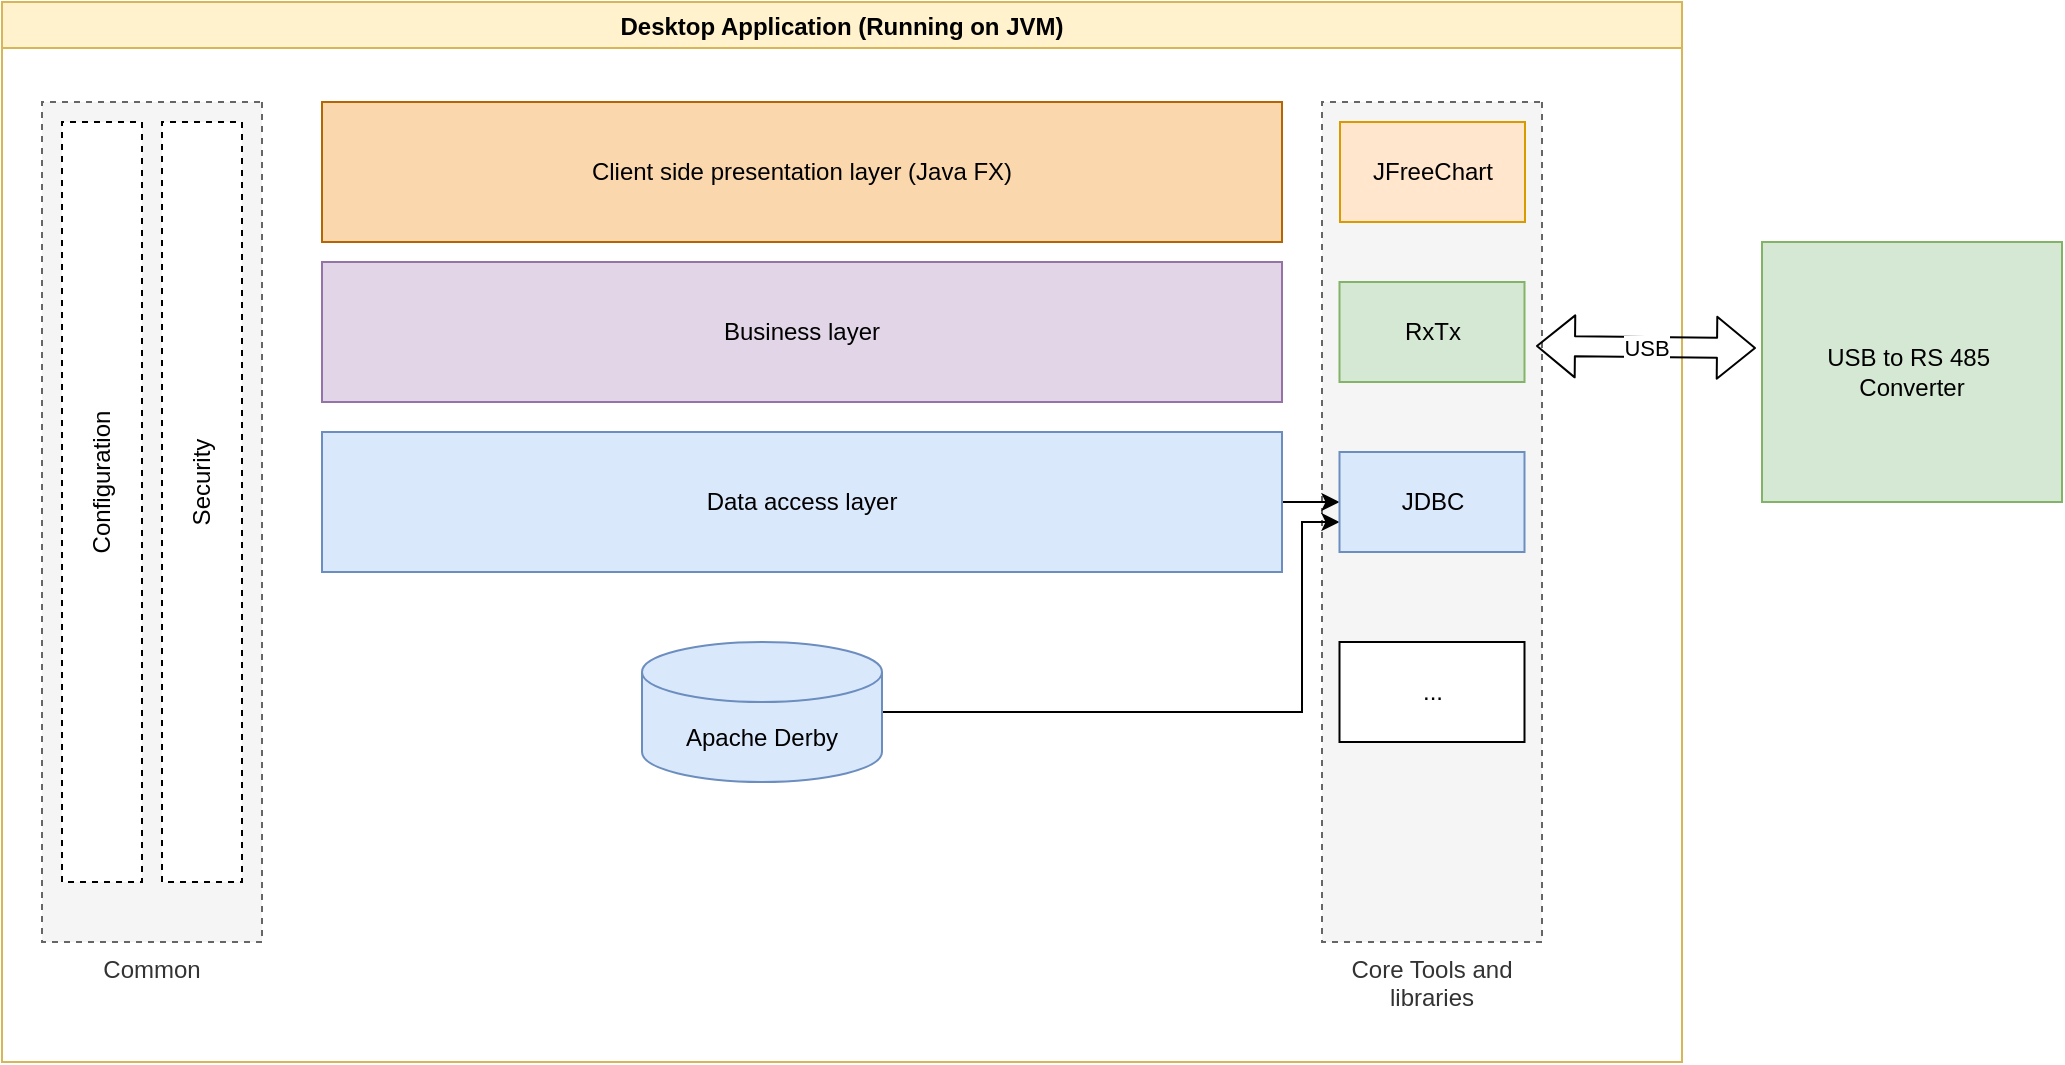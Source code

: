 <mxfile version="19.0.2" type="github">
  <diagram id="uh9RDAnAYKcgA94pklKC" name="Page-1">
    <mxGraphModel dx="1122" dy="717" grid="1" gridSize="10" guides="1" tooltips="1" connect="1" arrows="1" fold="1" page="1" pageScale="1" pageWidth="827" pageHeight="1169" math="0" shadow="0">
      <root>
        <mxCell id="0" />
        <mxCell id="1" parent="0" />
        <mxCell id="hXvUmQjYD1PksgbsvmQn-1" value="Desktop Application (Running on JVM)" style="swimlane;fillColor=#fff2cc;strokeColor=#d6b656;" vertex="1" parent="1">
          <mxGeometry x="100" y="100" width="840" height="530" as="geometry">
            <mxRectangle x="80" y="190" width="150" height="23" as="alternateBounds" />
          </mxGeometry>
        </mxCell>
        <mxCell id="hXvUmQjYD1PksgbsvmQn-9" value="Core Tools and libraries" style="rounded=0;whiteSpace=wrap;html=1;fillColor=#f5f5f5;dashed=1;labelPosition=center;verticalLabelPosition=bottom;align=center;verticalAlign=top;fontColor=#333333;strokeColor=#666666;direction=south;" vertex="1" parent="hXvUmQjYD1PksgbsvmQn-1">
          <mxGeometry x="660" y="50" width="110" height="420" as="geometry" />
        </mxCell>
        <mxCell id="hXvUmQjYD1PksgbsvmQn-17" value="" style="edgeStyle=orthogonalEdgeStyle;rounded=0;orthogonalLoop=1;jettySize=auto;html=1;" edge="1" parent="hXvUmQjYD1PksgbsvmQn-1" source="hXvUmQjYD1PksgbsvmQn-4" target="hXvUmQjYD1PksgbsvmQn-39">
          <mxGeometry relative="1" as="geometry">
            <mxPoint x="545" y="369" as="targetPoint" />
            <Array as="points">
              <mxPoint x="650" y="355" />
              <mxPoint x="650" y="260" />
            </Array>
          </mxGeometry>
        </mxCell>
        <mxCell id="hXvUmQjYD1PksgbsvmQn-4" value="Apache Derby" style="shape=cylinder3;whiteSpace=wrap;html=1;boundedLbl=1;backgroundOutline=1;size=15;fillColor=#dae8fc;strokeColor=#6c8ebf;" vertex="1" parent="hXvUmQjYD1PksgbsvmQn-1">
          <mxGeometry x="320" y="320" width="120" height="70" as="geometry" />
        </mxCell>
        <mxCell id="hXvUmQjYD1PksgbsvmQn-7" value="JFreeChart" style="rounded=0;whiteSpace=wrap;html=1;fillColor=#ffe6cc;strokeColor=#d79b00;" vertex="1" parent="hXvUmQjYD1PksgbsvmQn-1">
          <mxGeometry x="669" y="60" width="92.5" height="50" as="geometry" />
        </mxCell>
        <mxCell id="hXvUmQjYD1PksgbsvmQn-14" value="Client side presentation layer (Java FX)" style="rounded=0;whiteSpace=wrap;html=1;fillColor=#fad7ac;strokeColor=#b46504;" vertex="1" parent="hXvUmQjYD1PksgbsvmQn-1">
          <mxGeometry x="160" y="50" width="480" height="70" as="geometry" />
        </mxCell>
        <mxCell id="hXvUmQjYD1PksgbsvmQn-15" value="Business layer" style="rounded=0;whiteSpace=wrap;html=1;fillColor=#e1d5e7;strokeColor=#9673a6;" vertex="1" parent="hXvUmQjYD1PksgbsvmQn-1">
          <mxGeometry x="160" y="130" width="480" height="70" as="geometry" />
        </mxCell>
        <mxCell id="hXvUmQjYD1PksgbsvmQn-41" value="" style="edgeStyle=orthogonalEdgeStyle;curved=0;rounded=1;sketch=0;orthogonalLoop=1;jettySize=auto;html=1;" edge="1" parent="hXvUmQjYD1PksgbsvmQn-1" source="hXvUmQjYD1PksgbsvmQn-34" target="hXvUmQjYD1PksgbsvmQn-39">
          <mxGeometry relative="1" as="geometry" />
        </mxCell>
        <mxCell id="hXvUmQjYD1PksgbsvmQn-34" value="Data access layer" style="rounded=0;whiteSpace=wrap;html=1;fillColor=#dae8fc;strokeColor=#6c8ebf;" vertex="1" parent="hXvUmQjYD1PksgbsvmQn-1">
          <mxGeometry x="160" y="215" width="480" height="70" as="geometry" />
        </mxCell>
        <mxCell id="hXvUmQjYD1PksgbsvmQn-37" value="RxTx" style="rounded=0;whiteSpace=wrap;html=1;fillColor=#d5e8d4;strokeColor=#82b366;" vertex="1" parent="hXvUmQjYD1PksgbsvmQn-1">
          <mxGeometry x="668.75" y="140" width="92.5" height="50" as="geometry" />
        </mxCell>
        <mxCell id="hXvUmQjYD1PksgbsvmQn-39" value="JDBC" style="rounded=0;whiteSpace=wrap;html=1;fillColor=#dae8fc;strokeColor=#6c8ebf;" vertex="1" parent="hXvUmQjYD1PksgbsvmQn-1">
          <mxGeometry x="668.75" y="225" width="92.5" height="50" as="geometry" />
        </mxCell>
        <mxCell id="hXvUmQjYD1PksgbsvmQn-40" value="..." style="rounded=0;whiteSpace=wrap;html=1;" vertex="1" parent="hXvUmQjYD1PksgbsvmQn-1">
          <mxGeometry x="668.75" y="320" width="92.5" height="50" as="geometry" />
        </mxCell>
        <mxCell id="hXvUmQjYD1PksgbsvmQn-43" value="Common" style="rounded=0;whiteSpace=wrap;html=1;fillColor=#f5f5f5;dashed=1;labelPosition=center;verticalLabelPosition=bottom;align=center;verticalAlign=top;fontColor=#333333;strokeColor=#666666;direction=south;" vertex="1" parent="hXvUmQjYD1PksgbsvmQn-1">
          <mxGeometry x="20" y="50" width="110" height="420" as="geometry" />
        </mxCell>
        <mxCell id="hXvUmQjYD1PksgbsvmQn-44" value="" style="rounded=0;whiteSpace=wrap;html=1;dashed=1;labelPosition=center;verticalLabelPosition=middle;align=center;verticalAlign=middle;direction=south;textDirection=rtl;horizontal=1;" vertex="1" parent="hXvUmQjYD1PksgbsvmQn-1">
          <mxGeometry x="30" y="60" width="40" height="380" as="geometry" />
        </mxCell>
        <mxCell id="hXvUmQjYD1PksgbsvmQn-46" value="" style="rounded=0;whiteSpace=wrap;html=1;dashed=1;labelPosition=center;verticalLabelPosition=bottom;align=center;verticalAlign=top;direction=south;" vertex="1" parent="hXvUmQjYD1PksgbsvmQn-1">
          <mxGeometry x="80" y="60" width="40" height="380" as="geometry" />
        </mxCell>
        <mxCell id="hXvUmQjYD1PksgbsvmQn-47" value="Configuration&lt;br&gt;" style="text;html=1;strokeColor=none;fillColor=none;align=center;verticalAlign=middle;whiteSpace=wrap;rounded=0;sketch=0;rotation=-90;" vertex="1" parent="hXvUmQjYD1PksgbsvmQn-1">
          <mxGeometry x="20" y="225" width="60" height="30" as="geometry" />
        </mxCell>
        <mxCell id="hXvUmQjYD1PksgbsvmQn-48" value="Security" style="text;html=1;strokeColor=none;fillColor=none;align=center;verticalAlign=middle;whiteSpace=wrap;rounded=0;sketch=0;rotation=-90;" vertex="1" parent="hXvUmQjYD1PksgbsvmQn-1">
          <mxGeometry x="70" y="225" width="60" height="30" as="geometry" />
        </mxCell>
        <mxCell id="hXvUmQjYD1PksgbsvmQn-3" value="USB to RS 485&amp;nbsp;&lt;br&gt;Converter" style="rounded=0;whiteSpace=wrap;html=1;fillColor=#d5e8d4;strokeColor=#82b366;" vertex="1" parent="1">
          <mxGeometry x="980" y="220" width="150" height="130" as="geometry" />
        </mxCell>
        <mxCell id="hXvUmQjYD1PksgbsvmQn-42" value="USB" style="shape=flexArrow;endArrow=classic;startArrow=classic;html=1;rounded=1;sketch=0;curved=0;exitX=1.062;exitY=0.64;exitDx=0;exitDy=0;exitPerimeter=0;entryX=-0.02;entryY=0.408;entryDx=0;entryDy=0;entryPerimeter=0;" edge="1" parent="1" source="hXvUmQjYD1PksgbsvmQn-37" target="hXvUmQjYD1PksgbsvmQn-3">
          <mxGeometry width="100" height="100" relative="1" as="geometry">
            <mxPoint x="830" y="350" as="sourcePoint" />
            <mxPoint x="930" y="250" as="targetPoint" />
          </mxGeometry>
        </mxCell>
      </root>
    </mxGraphModel>
  </diagram>
</mxfile>
